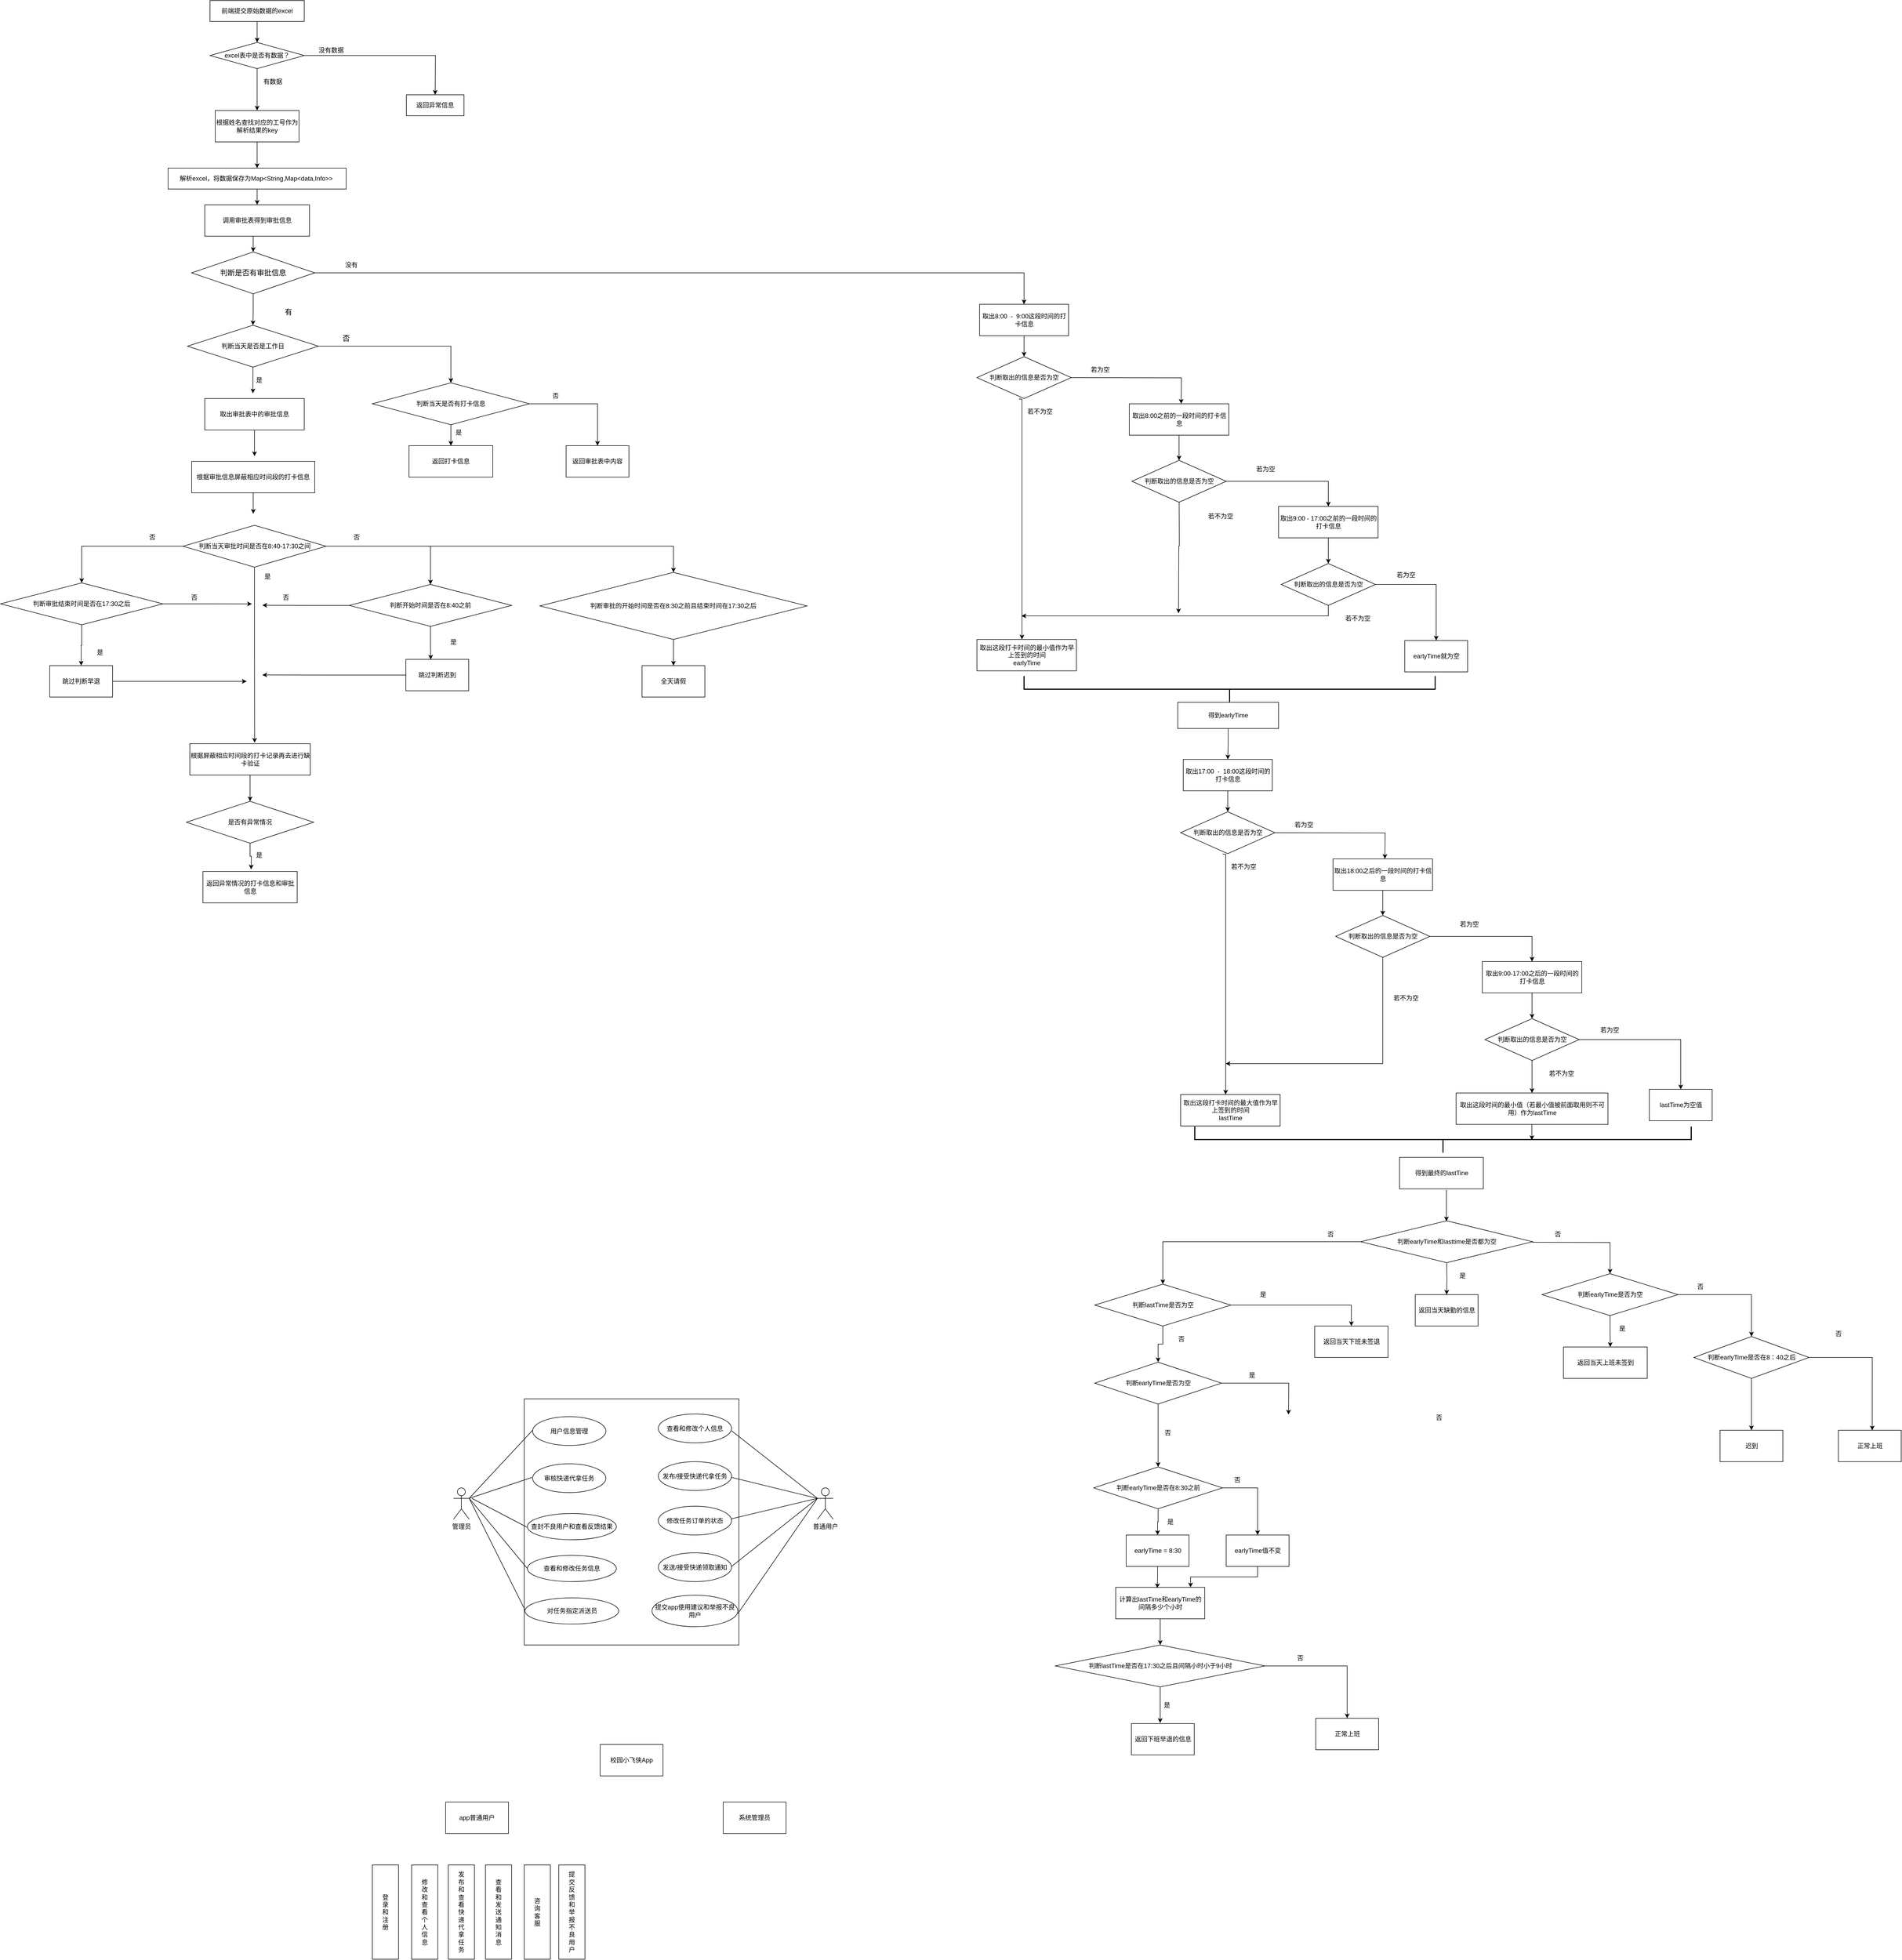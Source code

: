 <mxfile version="21.5.1" type="github">
  <diagram name="第 1 页" id="ZVFMXpemZyb0PqFnT5jA">
    <mxGraphModel dx="775" dy="425" grid="1" gridSize="10" guides="1" tooltips="1" connect="1" arrows="1" fold="1" page="1" pageScale="1" pageWidth="118900" pageHeight="118900" math="0" shadow="0">
      <root>
        <mxCell id="0" />
        <mxCell id="1" parent="0" />
        <mxCell id="liPdygqdaJvr4eSAD_Uh-6" style="edgeStyle=orthogonalEdgeStyle;rounded=0;orthogonalLoop=1;jettySize=auto;html=1;exitX=0.5;exitY=1;exitDx=0;exitDy=0;" parent="1" source="liPdygqdaJvr4eSAD_Uh-1" target="liPdygqdaJvr4eSAD_Uh-3" edge="1">
          <mxGeometry relative="1" as="geometry" />
        </mxCell>
        <mxCell id="liPdygqdaJvr4eSAD_Uh-1" value="前端提交原始数据的excel" style="rounded=0;whiteSpace=wrap;html=1;" parent="1" vertex="1">
          <mxGeometry x="6050" y="20" width="180" height="40" as="geometry" />
        </mxCell>
        <mxCell id="RX0m-WG8atA8wNFzW_0x-2" style="edgeStyle=orthogonalEdgeStyle;rounded=0;orthogonalLoop=1;jettySize=auto;html=1;exitX=0.5;exitY=1;exitDx=0;exitDy=0;entryX=0.5;entryY=0;entryDx=0;entryDy=0;" parent="1" source="liPdygqdaJvr4eSAD_Uh-2" edge="1">
          <mxGeometry relative="1" as="geometry">
            <mxPoint x="6140" y="410" as="targetPoint" />
          </mxGeometry>
        </mxCell>
        <mxCell id="liPdygqdaJvr4eSAD_Uh-2" value="解析excel，将数据保存为Map&amp;lt;String,Map&amp;lt;data,Info&amp;gt;&amp;gt;&amp;nbsp;" style="rounded=0;whiteSpace=wrap;html=1;" parent="1" vertex="1">
          <mxGeometry x="5970" y="340" width="340" height="40" as="geometry" />
        </mxCell>
        <mxCell id="liPdygqdaJvr4eSAD_Uh-8" style="edgeStyle=orthogonalEdgeStyle;rounded=0;orthogonalLoop=1;jettySize=auto;html=1;exitX=1;exitY=0.5;exitDx=0;exitDy=0;" parent="1" source="liPdygqdaJvr4eSAD_Uh-3" edge="1">
          <mxGeometry relative="1" as="geometry">
            <mxPoint x="6480" y="200" as="targetPoint" />
          </mxGeometry>
        </mxCell>
        <mxCell id="liPdygqdaJvr4eSAD_Uh-16" style="edgeStyle=orthogonalEdgeStyle;rounded=0;orthogonalLoop=1;jettySize=auto;html=1;exitX=0.5;exitY=1;exitDx=0;exitDy=0;" parent="1" source="liPdygqdaJvr4eSAD_Uh-3" edge="1">
          <mxGeometry relative="1" as="geometry">
            <mxPoint x="6140" y="230" as="targetPoint" />
          </mxGeometry>
        </mxCell>
        <mxCell id="liPdygqdaJvr4eSAD_Uh-3" value="excel表中是否有数据？" style="rhombus;whiteSpace=wrap;html=1;" parent="1" vertex="1">
          <mxGeometry x="6050" y="100" width="180" height="50" as="geometry" />
        </mxCell>
        <mxCell id="liPdygqdaJvr4eSAD_Uh-11" value="没有数据" style="text;html=1;align=center;verticalAlign=middle;resizable=0;points=[];autosize=1;strokeColor=none;fillColor=none;" parent="1" vertex="1">
          <mxGeometry x="6246" y="100" width="70" height="30" as="geometry" />
        </mxCell>
        <mxCell id="liPdygqdaJvr4eSAD_Uh-12" value="返回异常信息" style="rounded=0;whiteSpace=wrap;html=1;" parent="1" vertex="1">
          <mxGeometry x="6425" y="200" width="110" height="40" as="geometry" />
        </mxCell>
        <mxCell id="liPdygqdaJvr4eSAD_Uh-17" value="有数据" style="text;html=1;strokeColor=none;fillColor=none;align=center;verticalAlign=middle;whiteSpace=wrap;rounded=0;" parent="1" vertex="1">
          <mxGeometry x="6140" y="160" width="60" height="30" as="geometry" />
        </mxCell>
        <mxCell id="wePBfAPc1riJ3pLvmxbH-1" style="edgeStyle=orthogonalEdgeStyle;rounded=0;orthogonalLoop=1;jettySize=auto;html=1;exitX=0.5;exitY=1;exitDx=0;exitDy=0;entryX=0.5;entryY=0;entryDx=0;entryDy=0;" parent="1" source="liPdygqdaJvr4eSAD_Uh-18" target="liPdygqdaJvr4eSAD_Uh-2" edge="1">
          <mxGeometry relative="1" as="geometry" />
        </mxCell>
        <mxCell id="liPdygqdaJvr4eSAD_Uh-18" value="根据姓名查找对应的工号作为解析结果的key" style="rounded=0;whiteSpace=wrap;html=1;" parent="1" vertex="1">
          <mxGeometry x="6060" y="230" width="160" height="60" as="geometry" />
        </mxCell>
        <mxCell id="ZhuPFaVXPFgh8-aMzIid-3" style="edgeStyle=orthogonalEdgeStyle;rounded=0;orthogonalLoop=1;jettySize=auto;html=1;exitX=0.5;exitY=1;exitDx=0;exitDy=0;entryX=0.5;entryY=0;entryDx=0;entryDy=0;" parent="1" source="ZhuPFaVXPFgh8-aMzIid-1" target="ZhuPFaVXPFgh8-aMzIid-2" edge="1">
          <mxGeometry relative="1" as="geometry" />
        </mxCell>
        <mxCell id="ZhuPFaVXPFgh8-aMzIid-1" value="调用审批表得到审批信息" style="rounded=0;whiteSpace=wrap;html=1;" parent="1" vertex="1">
          <mxGeometry x="6040" y="410" width="200" height="60" as="geometry" />
        </mxCell>
        <mxCell id="ZhuPFaVXPFgh8-aMzIid-7" style="edgeStyle=orthogonalEdgeStyle;rounded=0;orthogonalLoop=1;jettySize=auto;html=1;exitX=1;exitY=0.5;exitDx=0;exitDy=0;entryX=0.5;entryY=0;entryDx=0;entryDy=0;" parent="1" source="ZhuPFaVXPFgh8-aMzIid-2" target="ZhuPFaVXPFgh8-aMzIid-4" edge="1">
          <mxGeometry relative="1" as="geometry" />
        </mxCell>
        <mxCell id="PCKnrNmBB_wicnJ-rnFh-7" style="edgeStyle=orthogonalEdgeStyle;rounded=0;orthogonalLoop=1;jettySize=auto;html=1;exitX=0.5;exitY=1;exitDx=0;exitDy=0;" parent="1" source="ZhuPFaVXPFgh8-aMzIid-2" target="PCKnrNmBB_wicnJ-rnFh-2" edge="1">
          <mxGeometry relative="1" as="geometry" />
        </mxCell>
        <mxCell id="ZhuPFaVXPFgh8-aMzIid-2" value="&lt;font style=&quot;font-size: 14px;&quot;&gt;判断是否有审批信息&lt;/font&gt;" style="rhombus;whiteSpace=wrap;html=1;" parent="1" vertex="1">
          <mxGeometry x="6015" y="500" width="235" height="80" as="geometry" />
        </mxCell>
        <mxCell id="ZhuPFaVXPFgh8-aMzIid-12" style="edgeStyle=orthogonalEdgeStyle;rounded=0;orthogonalLoop=1;jettySize=auto;html=1;exitX=0.5;exitY=1;exitDx=0;exitDy=0;entryX=0.5;entryY=0;entryDx=0;entryDy=0;" parent="1" source="ZhuPFaVXPFgh8-aMzIid-4" target="ZhuPFaVXPFgh8-aMzIid-11" edge="1">
          <mxGeometry relative="1" as="geometry" />
        </mxCell>
        <mxCell id="ZhuPFaVXPFgh8-aMzIid-4" value="取出8:00&amp;nbsp; -&amp;nbsp; 9:00这段时间的打卡信息" style="rounded=0;whiteSpace=wrap;html=1;" parent="1" vertex="1">
          <mxGeometry x="7519.5" y="600" width="170" height="60" as="geometry" />
        </mxCell>
        <mxCell id="ZhuPFaVXPFgh8-aMzIid-8" value="&lt;font style=&quot;font-size: 14px;&quot;&gt;有&lt;/font&gt;" style="text;html=1;strokeColor=none;fillColor=none;align=center;verticalAlign=middle;whiteSpace=wrap;rounded=0;" parent="1" vertex="1">
          <mxGeometry x="6170" y="600" width="60" height="30" as="geometry" />
        </mxCell>
        <mxCell id="ZhuPFaVXPFgh8-aMzIid-10" value="没有" style="text;html=1;strokeColor=none;fillColor=none;align=center;verticalAlign=middle;whiteSpace=wrap;rounded=0;" parent="1" vertex="1">
          <mxGeometry x="6290" y="510" width="60" height="30" as="geometry" />
        </mxCell>
        <mxCell id="ZhuPFaVXPFgh8-aMzIid-14" style="edgeStyle=orthogonalEdgeStyle;rounded=0;orthogonalLoop=1;jettySize=auto;html=1;exitX=1;exitY=0.5;exitDx=0;exitDy=0;" parent="1" edge="1">
          <mxGeometry relative="1" as="geometry">
            <mxPoint x="7679.5" y="740" as="sourcePoint" />
            <mxPoint x="7904.5" y="790" as="targetPoint" />
          </mxGeometry>
        </mxCell>
        <mxCell id="ZhuPFaVXPFgh8-aMzIid-38" style="edgeStyle=orthogonalEdgeStyle;rounded=0;orthogonalLoop=1;jettySize=auto;html=1;exitX=0.5;exitY=1;exitDx=0;exitDy=0;" parent="1" edge="1">
          <mxGeometry relative="1" as="geometry">
            <mxPoint x="7600.5" y="1240" as="targetPoint" />
            <mxPoint x="7595.5" y="780" as="sourcePoint" />
            <Array as="points">
              <mxPoint x="7600.5" y="781" />
            </Array>
          </mxGeometry>
        </mxCell>
        <mxCell id="ZhuPFaVXPFgh8-aMzIid-11" value="判断取出的信息是否为空" style="rhombus;whiteSpace=wrap;html=1;" parent="1" vertex="1">
          <mxGeometry x="7514.5" y="700" width="180" height="80" as="geometry" />
        </mxCell>
        <mxCell id="ZhuPFaVXPFgh8-aMzIid-35" style="edgeStyle=orthogonalEdgeStyle;rounded=0;orthogonalLoop=1;jettySize=auto;html=1;exitX=0.5;exitY=1;exitDx=0;exitDy=0;entryX=0.5;entryY=0;entryDx=0;entryDy=0;" parent="1" source="ZhuPFaVXPFgh8-aMzIid-15" target="ZhuPFaVXPFgh8-aMzIid-25" edge="1">
          <mxGeometry relative="1" as="geometry" />
        </mxCell>
        <mxCell id="ZhuPFaVXPFgh8-aMzIid-15" value="取出8:00之前的一段时间的打卡信息" style="rounded=0;whiteSpace=wrap;html=1;" parent="1" vertex="1">
          <mxGeometry x="7805.5" y="790" width="190" height="60" as="geometry" />
        </mxCell>
        <mxCell id="ZhuPFaVXPFgh8-aMzIid-16" value="若为空" style="text;html=1;strokeColor=none;fillColor=none;align=center;verticalAlign=middle;whiteSpace=wrap;rounded=0;" parent="1" vertex="1">
          <mxGeometry x="7719.5" y="710" width="60" height="30" as="geometry" />
        </mxCell>
        <mxCell id="ZhuPFaVXPFgh8-aMzIid-18" value="若不为空" style="text;html=1;strokeColor=none;fillColor=none;align=center;verticalAlign=middle;whiteSpace=wrap;rounded=0;" parent="1" vertex="1">
          <mxGeometry x="7604.5" y="790" width="60" height="30" as="geometry" />
        </mxCell>
        <mxCell id="ZhuPFaVXPFgh8-aMzIid-37" style="edgeStyle=orthogonalEdgeStyle;rounded=0;orthogonalLoop=1;jettySize=auto;html=1;exitX=0.5;exitY=1;exitDx=0;exitDy=0;entryX=0.5;entryY=0;entryDx=0;entryDy=0;" parent="1" source="ZhuPFaVXPFgh8-aMzIid-22" target="ZhuPFaVXPFgh8-aMzIid-33" edge="1">
          <mxGeometry relative="1" as="geometry" />
        </mxCell>
        <mxCell id="ZhuPFaVXPFgh8-aMzIid-22" value="取出9:00 - 17:00之前的一段时间的打卡信息" style="rounded=0;whiteSpace=wrap;html=1;" parent="1" vertex="1">
          <mxGeometry x="8090.5" y="986" width="190" height="60" as="geometry" />
        </mxCell>
        <mxCell id="ZhuPFaVXPFgh8-aMzIid-23" value="若不为空" style="text;html=1;strokeColor=none;fillColor=none;align=center;verticalAlign=middle;whiteSpace=wrap;rounded=0;" parent="1" vertex="1">
          <mxGeometry x="7949.5" y="990" width="60" height="30" as="geometry" />
        </mxCell>
        <mxCell id="ZhuPFaVXPFgh8-aMzIid-24" value="若为空" style="text;html=1;strokeColor=none;fillColor=none;align=center;verticalAlign=middle;whiteSpace=wrap;rounded=0;" parent="1" vertex="1">
          <mxGeometry x="8035.5" y="900" width="60" height="30" as="geometry" />
        </mxCell>
        <mxCell id="ZhuPFaVXPFgh8-aMzIid-36" style="edgeStyle=orthogonalEdgeStyle;rounded=0;orthogonalLoop=1;jettySize=auto;html=1;exitX=1;exitY=0.5;exitDx=0;exitDy=0;entryX=0.5;entryY=0;entryDx=0;entryDy=0;" parent="1" source="ZhuPFaVXPFgh8-aMzIid-25" target="ZhuPFaVXPFgh8-aMzIid-22" edge="1">
          <mxGeometry relative="1" as="geometry" />
        </mxCell>
        <mxCell id="ZhuPFaVXPFgh8-aMzIid-45" style="edgeStyle=orthogonalEdgeStyle;rounded=0;orthogonalLoop=1;jettySize=auto;html=1;exitX=0.5;exitY=1;exitDx=0;exitDy=0;" parent="1" edge="1">
          <mxGeometry relative="1" as="geometry">
            <mxPoint x="7899.5" y="1190" as="targetPoint" />
            <mxPoint x="7900.5" y="932" as="sourcePoint" />
          </mxGeometry>
        </mxCell>
        <mxCell id="ZhuPFaVXPFgh8-aMzIid-25" value="判断取出的信息是否为空" style="rhombus;whiteSpace=wrap;html=1;" parent="1" vertex="1">
          <mxGeometry x="7810.5" y="898" width="180" height="80" as="geometry" />
        </mxCell>
        <mxCell id="ZhuPFaVXPFgh8-aMzIid-30" value="取出这段打卡时间的最小值作为早上签到的时间&lt;br style=&quot;border-color: var(--border-color);&quot;&gt;earlyTime" style="rounded=0;whiteSpace=wrap;html=1;" parent="1" vertex="1">
          <mxGeometry x="7514.5" y="1240" width="190" height="60" as="geometry" />
        </mxCell>
        <mxCell id="ZhuPFaVXPFgh8-aMzIid-31" value="若不为空" style="text;html=1;strokeColor=none;fillColor=none;align=center;verticalAlign=middle;whiteSpace=wrap;rounded=0;" parent="1" vertex="1">
          <mxGeometry x="8211.5" y="1185" width="60" height="30" as="geometry" />
        </mxCell>
        <mxCell id="ZhuPFaVXPFgh8-aMzIid-32" value="若为空" style="text;html=1;strokeColor=none;fillColor=none;align=center;verticalAlign=middle;whiteSpace=wrap;rounded=0;" parent="1" vertex="1">
          <mxGeometry x="8303.5" y="1102" width="60" height="30" as="geometry" />
        </mxCell>
        <mxCell id="ZhuPFaVXPFgh8-aMzIid-47" style="edgeStyle=orthogonalEdgeStyle;rounded=0;orthogonalLoop=1;jettySize=auto;html=1;exitX=1;exitY=0.5;exitDx=0;exitDy=0;" parent="1" source="ZhuPFaVXPFgh8-aMzIid-33" target="ZhuPFaVXPFgh8-aMzIid-48" edge="1">
          <mxGeometry relative="1" as="geometry">
            <mxPoint x="8379.5" y="1260" as="targetPoint" />
          </mxGeometry>
        </mxCell>
        <mxCell id="ZhuPFaVXPFgh8-aMzIid-52" style="edgeStyle=orthogonalEdgeStyle;rounded=0;orthogonalLoop=1;jettySize=auto;html=1;exitX=0.5;exitY=1;exitDx=0;exitDy=0;" parent="1" source="ZhuPFaVXPFgh8-aMzIid-33" edge="1">
          <mxGeometry relative="1" as="geometry">
            <mxPoint x="7599.5" y="1195" as="targetPoint" />
            <Array as="points">
              <mxPoint x="8185.5" y="1195" />
              <mxPoint x="7599.5" y="1195" />
            </Array>
          </mxGeometry>
        </mxCell>
        <mxCell id="ZhuPFaVXPFgh8-aMzIid-33" value="判断取出的信息是否为空" style="rhombus;whiteSpace=wrap;html=1;" parent="1" vertex="1">
          <mxGeometry x="8095.5" y="1095" width="180" height="80" as="geometry" />
        </mxCell>
        <mxCell id="ZhuPFaVXPFgh8-aMzIid-48" value="earlyTime就为空" style="rounded=0;whiteSpace=wrap;html=1;" parent="1" vertex="1">
          <mxGeometry x="8331.5" y="1242" width="120" height="60" as="geometry" />
        </mxCell>
        <mxCell id="ZhuPFaVXPFgh8-aMzIid-56" style="edgeStyle=orthogonalEdgeStyle;rounded=0;orthogonalLoop=1;jettySize=auto;html=1;exitX=0.5;exitY=1;exitDx=0;exitDy=0;entryX=0.5;entryY=0;entryDx=0;entryDy=0;" parent="1" source="ZhuPFaVXPFgh8-aMzIid-57" target="ZhuPFaVXPFgh8-aMzIid-60" edge="1">
          <mxGeometry relative="1" as="geometry" />
        </mxCell>
        <mxCell id="ZhuPFaVXPFgh8-aMzIid-57" value="取出17:00&amp;nbsp; -&amp;nbsp; 18:00这段时间的打卡信息" style="rounded=0;whiteSpace=wrap;html=1;" parent="1" vertex="1">
          <mxGeometry x="7908.5" y="1469" width="170" height="60" as="geometry" />
        </mxCell>
        <mxCell id="ZhuPFaVXPFgh8-aMzIid-58" style="edgeStyle=orthogonalEdgeStyle;rounded=0;orthogonalLoop=1;jettySize=auto;html=1;exitX=1;exitY=0.5;exitDx=0;exitDy=0;" parent="1" edge="1">
          <mxGeometry relative="1" as="geometry">
            <mxPoint x="8068.5" y="1609" as="sourcePoint" />
            <mxPoint x="8293.5" y="1659" as="targetPoint" />
          </mxGeometry>
        </mxCell>
        <mxCell id="ZhuPFaVXPFgh8-aMzIid-59" style="edgeStyle=orthogonalEdgeStyle;rounded=0;orthogonalLoop=1;jettySize=auto;html=1;exitX=0.5;exitY=1;exitDx=0;exitDy=0;" parent="1" edge="1">
          <mxGeometry relative="1" as="geometry">
            <mxPoint x="7989.5" y="2109" as="targetPoint" />
            <mxPoint x="7984.5" y="1649" as="sourcePoint" />
            <Array as="points">
              <mxPoint x="7989.5" y="1650" />
            </Array>
          </mxGeometry>
        </mxCell>
        <mxCell id="ZhuPFaVXPFgh8-aMzIid-60" value="判断取出的信息是否为空" style="rhombus;whiteSpace=wrap;html=1;" parent="1" vertex="1">
          <mxGeometry x="7903.5" y="1569" width="180" height="80" as="geometry" />
        </mxCell>
        <mxCell id="ZhuPFaVXPFgh8-aMzIid-61" style="edgeStyle=orthogonalEdgeStyle;rounded=0;orthogonalLoop=1;jettySize=auto;html=1;exitX=0.5;exitY=1;exitDx=0;exitDy=0;entryX=0.5;entryY=0;entryDx=0;entryDy=0;" parent="1" source="ZhuPFaVXPFgh8-aMzIid-62" target="ZhuPFaVXPFgh8-aMzIid-71" edge="1">
          <mxGeometry relative="1" as="geometry" />
        </mxCell>
        <mxCell id="ZhuPFaVXPFgh8-aMzIid-62" value="取出18:00之后的一段时间的打卡信息" style="rounded=0;whiteSpace=wrap;html=1;" parent="1" vertex="1">
          <mxGeometry x="8194.5" y="1659" width="190" height="60" as="geometry" />
        </mxCell>
        <mxCell id="ZhuPFaVXPFgh8-aMzIid-63" value="若为空" style="text;html=1;strokeColor=none;fillColor=none;align=center;verticalAlign=middle;whiteSpace=wrap;rounded=0;" parent="1" vertex="1">
          <mxGeometry x="8108.5" y="1579" width="60" height="30" as="geometry" />
        </mxCell>
        <mxCell id="ZhuPFaVXPFgh8-aMzIid-64" value="若不为空" style="text;html=1;strokeColor=none;fillColor=none;align=center;verticalAlign=middle;whiteSpace=wrap;rounded=0;" parent="1" vertex="1">
          <mxGeometry x="7993.5" y="1659" width="60" height="30" as="geometry" />
        </mxCell>
        <mxCell id="ZhuPFaVXPFgh8-aMzIid-65" style="edgeStyle=orthogonalEdgeStyle;rounded=0;orthogonalLoop=1;jettySize=auto;html=1;exitX=0.5;exitY=1;exitDx=0;exitDy=0;entryX=0.5;entryY=0;entryDx=0;entryDy=0;" parent="1" source="ZhuPFaVXPFgh8-aMzIid-66" target="ZhuPFaVXPFgh8-aMzIid-77" edge="1">
          <mxGeometry relative="1" as="geometry" />
        </mxCell>
        <mxCell id="ZhuPFaVXPFgh8-aMzIid-66" value="取出9:00-17:00之后的一段时间的打卡信息" style="rounded=0;whiteSpace=wrap;html=1;" parent="1" vertex="1">
          <mxGeometry x="8479.5" y="1855" width="190" height="60" as="geometry" />
        </mxCell>
        <mxCell id="ZhuPFaVXPFgh8-aMzIid-67" value="若不为空" style="text;html=1;strokeColor=none;fillColor=none;align=center;verticalAlign=middle;whiteSpace=wrap;rounded=0;" parent="1" vertex="1">
          <mxGeometry x="8303.5" y="1910" width="60" height="30" as="geometry" />
        </mxCell>
        <mxCell id="ZhuPFaVXPFgh8-aMzIid-68" value="若为空" style="text;html=1;strokeColor=none;fillColor=none;align=center;verticalAlign=middle;whiteSpace=wrap;rounded=0;" parent="1" vertex="1">
          <mxGeometry x="8424.5" y="1769" width="60" height="30" as="geometry" />
        </mxCell>
        <mxCell id="ZhuPFaVXPFgh8-aMzIid-69" style="edgeStyle=orthogonalEdgeStyle;rounded=0;orthogonalLoop=1;jettySize=auto;html=1;exitX=1;exitY=0.5;exitDx=0;exitDy=0;entryX=0.5;entryY=0;entryDx=0;entryDy=0;" parent="1" source="ZhuPFaVXPFgh8-aMzIid-71" target="ZhuPFaVXPFgh8-aMzIid-66" edge="1">
          <mxGeometry relative="1" as="geometry" />
        </mxCell>
        <mxCell id="ZhuPFaVXPFgh8-aMzIid-98" style="edgeStyle=orthogonalEdgeStyle;rounded=0;orthogonalLoop=1;jettySize=auto;html=1;exitX=0.5;exitY=1;exitDx=0;exitDy=0;" parent="1" source="ZhuPFaVXPFgh8-aMzIid-71" edge="1">
          <mxGeometry relative="1" as="geometry">
            <mxPoint x="7989.5" y="2050" as="targetPoint" />
            <Array as="points">
              <mxPoint x="8289.5" y="2050" />
              <mxPoint x="8029.5" y="2050" />
            </Array>
          </mxGeometry>
        </mxCell>
        <mxCell id="ZhuPFaVXPFgh8-aMzIid-71" value="判断取出的信息是否为空" style="rhombus;whiteSpace=wrap;html=1;" parent="1" vertex="1">
          <mxGeometry x="8199.5" y="1767" width="180" height="80" as="geometry" />
        </mxCell>
        <mxCell id="ZhuPFaVXPFgh8-aMzIid-72" value="取出这段打卡时间的最大值作为早上签到的时间&lt;br style=&quot;border-color: var(--border-color);&quot;&gt;lastTime" style="rounded=0;whiteSpace=wrap;html=1;" parent="1" vertex="1">
          <mxGeometry x="7903.5" y="2109" width="190" height="60" as="geometry" />
        </mxCell>
        <mxCell id="ZhuPFaVXPFgh8-aMzIid-73" value="若不为空" style="text;html=1;strokeColor=none;fillColor=none;align=center;verticalAlign=middle;whiteSpace=wrap;rounded=0;" parent="1" vertex="1">
          <mxGeometry x="8600.5" y="2054" width="60" height="30" as="geometry" />
        </mxCell>
        <mxCell id="ZhuPFaVXPFgh8-aMzIid-74" value="若为空" style="text;html=1;strokeColor=none;fillColor=none;align=center;verticalAlign=middle;whiteSpace=wrap;rounded=0;" parent="1" vertex="1">
          <mxGeometry x="8692.5" y="1971" width="60" height="30" as="geometry" />
        </mxCell>
        <mxCell id="ZhuPFaVXPFgh8-aMzIid-75" style="edgeStyle=orthogonalEdgeStyle;rounded=0;orthogonalLoop=1;jettySize=auto;html=1;exitX=1;exitY=0.5;exitDx=0;exitDy=0;" parent="1" source="ZhuPFaVXPFgh8-aMzIid-77" target="ZhuPFaVXPFgh8-aMzIid-78" edge="1">
          <mxGeometry relative="1" as="geometry">
            <mxPoint x="8768.5" y="2129" as="targetPoint" />
          </mxGeometry>
        </mxCell>
        <mxCell id="ZhuPFaVXPFgh8-aMzIid-84" style="edgeStyle=orthogonalEdgeStyle;rounded=0;orthogonalLoop=1;jettySize=auto;html=1;exitX=0.5;exitY=1;exitDx=0;exitDy=0;entryX=0.5;entryY=0;entryDx=0;entryDy=0;" parent="1" source="ZhuPFaVXPFgh8-aMzIid-77" target="ZhuPFaVXPFgh8-aMzIid-79" edge="1">
          <mxGeometry relative="1" as="geometry" />
        </mxCell>
        <mxCell id="ZhuPFaVXPFgh8-aMzIid-77" value="判断取出的信息是否为空" style="rhombus;whiteSpace=wrap;html=1;" parent="1" vertex="1">
          <mxGeometry x="8484.5" y="1964" width="180" height="80" as="geometry" />
        </mxCell>
        <mxCell id="ZhuPFaVXPFgh8-aMzIid-78" value="lastTime为空值" style="rounded=0;whiteSpace=wrap;html=1;" parent="1" vertex="1">
          <mxGeometry x="8798.5" y="2099" width="120" height="60" as="geometry" />
        </mxCell>
        <mxCell id="ZhuPFaVXPFgh8-aMzIid-79" value="取出这段时间的最小值（若最小值被前面取用则不可用）作为lastTime" style="rounded=0;whiteSpace=wrap;html=1;" parent="1" vertex="1">
          <mxGeometry x="8429.5" y="2106" width="290" height="60" as="geometry" />
        </mxCell>
        <mxCell id="ZhuPFaVXPFgh8-aMzIid-88" value="得到最终的lastTine" style="rounded=0;whiteSpace=wrap;html=1;" parent="1" vertex="1">
          <mxGeometry x="8321.5" y="2229" width="160" height="60" as="geometry" />
        </mxCell>
        <mxCell id="ZhuPFaVXPFgh8-aMzIid-91" value="" style="strokeWidth=2;html=1;shape=mxgraph.flowchart.annotation_2;align=left;labelPosition=right;pointerEvents=1;direction=north;" parent="1" vertex="1">
          <mxGeometry x="7604.5" y="1310" width="785" height="50" as="geometry" />
        </mxCell>
        <mxCell id="ZhuPFaVXPFgh8-aMzIid-95" style="edgeStyle=orthogonalEdgeStyle;rounded=0;orthogonalLoop=1;jettySize=auto;html=1;exitX=0.5;exitY=1;exitDx=0;exitDy=0;" parent="1" source="ZhuPFaVXPFgh8-aMzIid-92" target="ZhuPFaVXPFgh8-aMzIid-57" edge="1">
          <mxGeometry relative="1" as="geometry" />
        </mxCell>
        <mxCell id="ZhuPFaVXPFgh8-aMzIid-92" value="得到earlyTime" style="rounded=0;whiteSpace=wrap;html=1;" parent="1" vertex="1">
          <mxGeometry x="7898" y="1360" width="192.5" height="50" as="geometry" />
        </mxCell>
        <mxCell id="ZhuPFaVXPFgh8-aMzIid-103" style="edgeStyle=orthogonalEdgeStyle;rounded=0;orthogonalLoop=1;jettySize=auto;html=1;exitX=1;exitY=0.5;exitDx=0;exitDy=0;" parent="1" target="ZhuPFaVXPFgh8-aMzIid-101" edge="1">
          <mxGeometry relative="1" as="geometry">
            <mxPoint x="8575.5" y="2391" as="sourcePoint" />
          </mxGeometry>
        </mxCell>
        <mxCell id="ZhuPFaVXPFgh8-aMzIid-121" style="edgeStyle=orthogonalEdgeStyle;rounded=0;orthogonalLoop=1;jettySize=auto;html=1;exitX=0.5;exitY=1;exitDx=0;exitDy=0;entryX=0.5;entryY=0;entryDx=0;entryDy=0;" parent="1" target="ZhuPFaVXPFgh8-aMzIid-99" edge="1">
          <mxGeometry relative="1" as="geometry">
            <mxPoint x="8411.5" y="2431" as="sourcePoint" />
          </mxGeometry>
        </mxCell>
        <mxCell id="ZhuPFaVXPFgh8-aMzIid-156" style="edgeStyle=orthogonalEdgeStyle;rounded=0;orthogonalLoop=1;jettySize=auto;html=1;exitX=0;exitY=0.5;exitDx=0;exitDy=0;entryX=0.5;entryY=0;entryDx=0;entryDy=0;" parent="1" source="ZhuPFaVXPFgh8-aMzIid-96" target="ZhuPFaVXPFgh8-aMzIid-114" edge="1">
          <mxGeometry relative="1" as="geometry" />
        </mxCell>
        <mxCell id="ZhuPFaVXPFgh8-aMzIid-96" value="判断earlyTime和lasttime是否都为空" style="rhombus;whiteSpace=wrap;html=1;" parent="1" vertex="1">
          <mxGeometry x="8247.5" y="2350" width="328" height="80" as="geometry" />
        </mxCell>
        <mxCell id="ZhuPFaVXPFgh8-aMzIid-99" value="返回当天缺勤的信息" style="rounded=0;whiteSpace=wrap;html=1;" parent="1" vertex="1">
          <mxGeometry x="8351.5" y="2491" width="120" height="60" as="geometry" />
        </mxCell>
        <mxCell id="ZhuPFaVXPFgh8-aMzIid-122" style="edgeStyle=orthogonalEdgeStyle;rounded=0;orthogonalLoop=1;jettySize=auto;html=1;exitX=0.5;exitY=1;exitDx=0;exitDy=0;entryX=0.559;entryY=0.001;entryDx=0;entryDy=0;entryPerimeter=0;" parent="1" source="ZhuPFaVXPFgh8-aMzIid-101" target="ZhuPFaVXPFgh8-aMzIid-102" edge="1">
          <mxGeometry relative="1" as="geometry" />
        </mxCell>
        <mxCell id="ZhuPFaVXPFgh8-aMzIid-158" style="edgeStyle=orthogonalEdgeStyle;rounded=0;orthogonalLoop=1;jettySize=auto;html=1;exitX=1;exitY=0.5;exitDx=0;exitDy=0;entryX=0.5;entryY=0;entryDx=0;entryDy=0;" parent="1" source="ZhuPFaVXPFgh8-aMzIid-101" target="ZhuPFaVXPFgh8-aMzIid-105" edge="1">
          <mxGeometry relative="1" as="geometry" />
        </mxCell>
        <mxCell id="ZhuPFaVXPFgh8-aMzIid-101" value="判断earlyTime是否为空" style="rhombus;whiteSpace=wrap;html=1;" parent="1" vertex="1">
          <mxGeometry x="8593.5" y="2451" width="260" height="80" as="geometry" />
        </mxCell>
        <mxCell id="ZhuPFaVXPFgh8-aMzIid-102" value="返回当天上班未签到" style="rounded=0;whiteSpace=wrap;html=1;" parent="1" vertex="1">
          <mxGeometry x="8634.5" y="2591" width="160" height="60" as="geometry" />
        </mxCell>
        <mxCell id="ZhuPFaVXPFgh8-aMzIid-104" value="返回当天下班未签退" style="rounded=0;whiteSpace=wrap;html=1;" parent="1" vertex="1">
          <mxGeometry x="8159.5" y="2551" width="140" height="60" as="geometry" />
        </mxCell>
        <mxCell id="ZhuPFaVXPFgh8-aMzIid-175" style="edgeStyle=orthogonalEdgeStyle;rounded=0;orthogonalLoop=1;jettySize=auto;html=1;exitX=0.5;exitY=1;exitDx=0;exitDy=0;entryX=0.5;entryY=0;entryDx=0;entryDy=0;" parent="1" source="ZhuPFaVXPFgh8-aMzIid-105" target="ZhuPFaVXPFgh8-aMzIid-160" edge="1">
          <mxGeometry relative="1" as="geometry" />
        </mxCell>
        <mxCell id="ZhuPFaVXPFgh8-aMzIid-176" style="edgeStyle=orthogonalEdgeStyle;rounded=0;orthogonalLoop=1;jettySize=auto;html=1;exitX=1;exitY=0.5;exitDx=0;exitDy=0;entryX=0.539;entryY=0.003;entryDx=0;entryDy=0;entryPerimeter=0;" parent="1" source="ZhuPFaVXPFgh8-aMzIid-105" target="ZhuPFaVXPFgh8-aMzIid-110" edge="1">
          <mxGeometry relative="1" as="geometry" />
        </mxCell>
        <mxCell id="ZhuPFaVXPFgh8-aMzIid-105" value="判断earlyTime是否在8：40之后" style="rhombus;whiteSpace=wrap;html=1;" parent="1" vertex="1">
          <mxGeometry x="8883.5" y="2571" width="220" height="80" as="geometry" />
        </mxCell>
        <mxCell id="ZhuPFaVXPFgh8-aMzIid-125" style="edgeStyle=orthogonalEdgeStyle;rounded=0;orthogonalLoop=1;jettySize=auto;html=1;exitX=0.5;exitY=1;exitDx=0;exitDy=0;entryX=0.5;entryY=0;entryDx=0;entryDy=0;" parent="1" source="ZhuPFaVXPFgh8-aMzIid-106" target="ZhuPFaVXPFgh8-aMzIid-116" edge="1">
          <mxGeometry relative="1" as="geometry" />
        </mxCell>
        <mxCell id="ZhuPFaVXPFgh8-aMzIid-106" value="计算出lastTime和earlyTime的间隔多少个小时" style="rounded=0;whiteSpace=wrap;html=1;" parent="1" vertex="1">
          <mxGeometry x="7779.5" y="3050" width="170" height="60" as="geometry" />
        </mxCell>
        <mxCell id="ZhuPFaVXPFgh8-aMzIid-110" value="正常上班" style="rounded=0;whiteSpace=wrap;html=1;" parent="1" vertex="1">
          <mxGeometry x="9159.5" y="2750" width="120" height="60" as="geometry" />
        </mxCell>
        <mxCell id="ZhuPFaVXPFgh8-aMzIid-174" style="edgeStyle=orthogonalEdgeStyle;rounded=0;orthogonalLoop=1;jettySize=auto;html=1;exitX=1;exitY=0.5;exitDx=0;exitDy=0;entryX=0.5;entryY=0;entryDx=0;entryDy=0;" parent="1" source="ZhuPFaVXPFgh8-aMzIid-114" target="ZhuPFaVXPFgh8-aMzIid-104" edge="1">
          <mxGeometry relative="1" as="geometry" />
        </mxCell>
        <mxCell id="ZhuPFaVXPFgh8-aMzIid-182" style="edgeStyle=orthogonalEdgeStyle;rounded=0;orthogonalLoop=1;jettySize=auto;html=1;exitX=0.5;exitY=1;exitDx=0;exitDy=0;entryX=0.5;entryY=0;entryDx=0;entryDy=0;" parent="1" source="ZhuPFaVXPFgh8-aMzIid-114" target="ZhuPFaVXPFgh8-aMzIid-177" edge="1">
          <mxGeometry relative="1" as="geometry" />
        </mxCell>
        <mxCell id="ZhuPFaVXPFgh8-aMzIid-114" value="判断lastTime是否为空" style="rhombus;whiteSpace=wrap;html=1;" parent="1" vertex="1">
          <mxGeometry x="7739.5" y="2471" width="260" height="80" as="geometry" />
        </mxCell>
        <mxCell id="ZhuPFaVXPFgh8-aMzIid-126" style="edgeStyle=orthogonalEdgeStyle;rounded=0;orthogonalLoop=1;jettySize=auto;html=1;exitX=0.5;exitY=1;exitDx=0;exitDy=0;entryX=0.458;entryY=-0.019;entryDx=0;entryDy=0;entryPerimeter=0;" parent="1" source="ZhuPFaVXPFgh8-aMzIid-116" target="ZhuPFaVXPFgh8-aMzIid-118" edge="1">
          <mxGeometry relative="1" as="geometry" />
        </mxCell>
        <mxCell id="ZhuPFaVXPFgh8-aMzIid-127" style="edgeStyle=orthogonalEdgeStyle;rounded=0;orthogonalLoop=1;jettySize=auto;html=1;entryX=0.5;entryY=0;entryDx=0;entryDy=0;" parent="1" source="ZhuPFaVXPFgh8-aMzIid-116" target="ZhuPFaVXPFgh8-aMzIid-120" edge="1">
          <mxGeometry relative="1" as="geometry" />
        </mxCell>
        <mxCell id="ZhuPFaVXPFgh8-aMzIid-116" value="判断lastTime是否在17:30之后且间隔小时小于9小时" style="rhombus;whiteSpace=wrap;html=1;" parent="1" vertex="1">
          <mxGeometry x="7664.5" y="3160" width="400" height="80" as="geometry" />
        </mxCell>
        <mxCell id="ZhuPFaVXPFgh8-aMzIid-118" value="返回下班早退的信息" style="rounded=0;whiteSpace=wrap;html=1;" parent="1" vertex="1">
          <mxGeometry x="7809.5" y="3310" width="120" height="60" as="geometry" />
        </mxCell>
        <mxCell id="ZhuPFaVXPFgh8-aMzIid-120" value="正常上班" style="rounded=0;whiteSpace=wrap;html=1;" parent="1" vertex="1">
          <mxGeometry x="8161.5" y="3300" width="120" height="60" as="geometry" />
        </mxCell>
        <mxCell id="ZhuPFaVXPFgh8-aMzIid-131" value="否" style="text;html=1;strokeColor=none;fillColor=none;align=center;verticalAlign=middle;whiteSpace=wrap;rounded=0;" parent="1" vertex="1">
          <mxGeometry x="8865.5" y="2461" width="60" height="30" as="geometry" />
        </mxCell>
        <mxCell id="ZhuPFaVXPFgh8-aMzIid-133" value="否" style="text;html=1;strokeColor=none;fillColor=none;align=center;verticalAlign=middle;whiteSpace=wrap;rounded=0;" parent="1" vertex="1">
          <mxGeometry x="9129.5" y="2551" width="60" height="30" as="geometry" />
        </mxCell>
        <mxCell id="ZhuPFaVXPFgh8-aMzIid-134" value="否" style="text;html=1;strokeColor=none;fillColor=none;align=center;verticalAlign=middle;whiteSpace=wrap;rounded=0;" parent="1" vertex="1">
          <mxGeometry x="8101.5" y="3170" width="60" height="30" as="geometry" />
        </mxCell>
        <mxCell id="ZhuPFaVXPFgh8-aMzIid-135" value="否" style="text;html=1;strokeColor=none;fillColor=none;align=center;verticalAlign=middle;whiteSpace=wrap;rounded=0;" parent="1" vertex="1">
          <mxGeometry x="8367" y="2711" width="60" height="30" as="geometry" />
        </mxCell>
        <mxCell id="ZhuPFaVXPFgh8-aMzIid-136" value="否" style="text;html=1;strokeColor=none;fillColor=none;align=center;verticalAlign=middle;whiteSpace=wrap;rounded=0;" parent="1" vertex="1">
          <mxGeometry x="8593.5" y="2361" width="60" height="30" as="geometry" />
        </mxCell>
        <mxCell id="ZhuPFaVXPFgh8-aMzIid-137" value="是" style="text;html=1;strokeColor=none;fillColor=none;align=center;verticalAlign=middle;whiteSpace=wrap;rounded=0;" parent="1" vertex="1">
          <mxGeometry x="8716.5" y="2541" width="60" height="30" as="geometry" />
        </mxCell>
        <mxCell id="ZhuPFaVXPFgh8-aMzIid-140" value="是" style="text;html=1;strokeColor=none;fillColor=none;align=center;verticalAlign=middle;whiteSpace=wrap;rounded=0;" parent="1" vertex="1">
          <mxGeometry x="8030.5" y="2476" width="60" height="30" as="geometry" />
        </mxCell>
        <mxCell id="ZhuPFaVXPFgh8-aMzIid-142" value="是" style="text;html=1;strokeColor=none;fillColor=none;align=center;verticalAlign=middle;whiteSpace=wrap;rounded=0;" parent="1" vertex="1">
          <mxGeometry x="7776.5" y="3260" width="201" height="30" as="geometry" />
        </mxCell>
        <mxCell id="ZhuPFaVXPFgh8-aMzIid-143" value="是" style="text;html=1;strokeColor=none;fillColor=none;align=center;verticalAlign=middle;whiteSpace=wrap;rounded=0;" parent="1" vertex="1">
          <mxGeometry x="8411.5" y="2440" width="60" height="30" as="geometry" />
        </mxCell>
        <mxCell id="ZhuPFaVXPFgh8-aMzIid-144" value="" style="endArrow=classic;html=1;rounded=0;" parent="1" edge="1">
          <mxGeometry width="50" height="50" relative="1" as="geometry">
            <mxPoint x="8411.05" y="2291" as="sourcePoint" />
            <mxPoint x="8411.05" y="2351" as="targetPoint" />
            <Array as="points">
              <mxPoint x="8411.05" y="2321" />
            </Array>
          </mxGeometry>
        </mxCell>
        <mxCell id="ZhuPFaVXPFgh8-aMzIid-146" value="" style="strokeWidth=2;html=1;shape=mxgraph.flowchart.annotation_2;align=left;labelPosition=right;pointerEvents=1;direction=north;" parent="1" vertex="1">
          <mxGeometry x="7930.5" y="2170" width="948" height="50" as="geometry" />
        </mxCell>
        <mxCell id="ZhuPFaVXPFgh8-aMzIid-149" value="" style="endArrow=classic;html=1;rounded=0;" parent="1" edge="1">
          <mxGeometry width="50" height="50" relative="1" as="geometry">
            <mxPoint x="8574.22" y="2166" as="sourcePoint" />
            <mxPoint x="8574.22" y="2196" as="targetPoint" />
          </mxGeometry>
        </mxCell>
        <mxCell id="ZhuPFaVXPFgh8-aMzIid-157" value="否" style="text;html=1;strokeColor=none;fillColor=none;align=center;verticalAlign=middle;whiteSpace=wrap;rounded=0;" parent="1" vertex="1">
          <mxGeometry x="8159.5" y="2361" width="60" height="30" as="geometry" />
        </mxCell>
        <mxCell id="ZhuPFaVXPFgh8-aMzIid-160" value="迟到" style="rounded=0;whiteSpace=wrap;html=1;" parent="1" vertex="1">
          <mxGeometry x="8933.5" y="2750" width="120" height="60" as="geometry" />
        </mxCell>
        <mxCell id="ZhuPFaVXPFgh8-aMzIid-162" style="edgeStyle=orthogonalEdgeStyle;rounded=0;orthogonalLoop=1;jettySize=auto;html=1;exitX=0.5;exitY=1;exitDx=0;exitDy=0;" parent="1" source="ZhuPFaVXPFgh8-aMzIid-161" target="ZhuPFaVXPFgh8-aMzIid-163" edge="1">
          <mxGeometry relative="1" as="geometry">
            <mxPoint x="7856.833" y="2940" as="targetPoint" />
          </mxGeometry>
        </mxCell>
        <mxCell id="ZhuPFaVXPFgh8-aMzIid-166" style="edgeStyle=orthogonalEdgeStyle;rounded=0;orthogonalLoop=1;jettySize=auto;html=1;" parent="1" source="ZhuPFaVXPFgh8-aMzIid-161" target="ZhuPFaVXPFgh8-aMzIid-167" edge="1">
          <mxGeometry relative="1" as="geometry">
            <mxPoint x="8069.5" y="2950" as="targetPoint" />
          </mxGeometry>
        </mxCell>
        <mxCell id="ZhuPFaVXPFgh8-aMzIid-161" value="判断earlyTime是否在8:30之前" style="rhombus;whiteSpace=wrap;html=1;" parent="1" vertex="1">
          <mxGeometry x="7737.5" y="2820" width="246" height="80" as="geometry" />
        </mxCell>
        <mxCell id="ZhuPFaVXPFgh8-aMzIid-164" style="edgeStyle=orthogonalEdgeStyle;rounded=0;orthogonalLoop=1;jettySize=auto;html=1;exitX=0.5;exitY=1;exitDx=0;exitDy=0;entryX=0.467;entryY=0.024;entryDx=0;entryDy=0;entryPerimeter=0;" parent="1" source="ZhuPFaVXPFgh8-aMzIid-163" target="ZhuPFaVXPFgh8-aMzIid-106" edge="1">
          <mxGeometry relative="1" as="geometry" />
        </mxCell>
        <mxCell id="ZhuPFaVXPFgh8-aMzIid-163" value="earlyTime = 8:30" style="rounded=0;whiteSpace=wrap;html=1;" parent="1" vertex="1">
          <mxGeometry x="7799.503" y="2950" width="120" height="60" as="geometry" />
        </mxCell>
        <mxCell id="ZhuPFaVXPFgh8-aMzIid-171" style="edgeStyle=orthogonalEdgeStyle;rounded=0;orthogonalLoop=1;jettySize=auto;html=1;exitX=0.5;exitY=1;exitDx=0;exitDy=0;entryX=0.841;entryY=0;entryDx=0;entryDy=0;entryPerimeter=0;" parent="1" source="ZhuPFaVXPFgh8-aMzIid-167" target="ZhuPFaVXPFgh8-aMzIid-106" edge="1">
          <mxGeometry relative="1" as="geometry" />
        </mxCell>
        <mxCell id="ZhuPFaVXPFgh8-aMzIid-167" value="earlyTime值不变" style="rounded=0;whiteSpace=wrap;html=1;" parent="1" vertex="1">
          <mxGeometry x="7990.5" y="2950" width="120" height="60" as="geometry" />
        </mxCell>
        <mxCell id="ZhuPFaVXPFgh8-aMzIid-169" value="是" style="text;html=1;strokeColor=none;fillColor=none;align=center;verticalAlign=middle;whiteSpace=wrap;rounded=0;" parent="1" vertex="1">
          <mxGeometry x="7853.5" y="2910" width="60" height="30" as="geometry" />
        </mxCell>
        <mxCell id="ZhuPFaVXPFgh8-aMzIid-170" value="否" style="text;html=1;strokeColor=none;fillColor=none;align=center;verticalAlign=middle;whiteSpace=wrap;rounded=0;" parent="1" vertex="1">
          <mxGeometry x="7981.5" y="2830" width="60" height="30" as="geometry" />
        </mxCell>
        <mxCell id="ZhuPFaVXPFgh8-aMzIid-172" value="否" style="text;html=1;strokeColor=none;fillColor=none;align=center;verticalAlign=middle;whiteSpace=wrap;rounded=0;" parent="1" vertex="1">
          <mxGeometry x="7874.5" y="2561" width="60" height="30" as="geometry" />
        </mxCell>
        <mxCell id="ZhuPFaVXPFgh8-aMzIid-179" style="edgeStyle=orthogonalEdgeStyle;rounded=0;orthogonalLoop=1;jettySize=auto;html=1;exitX=1;exitY=0.5;exitDx=0;exitDy=0;" parent="1" source="ZhuPFaVXPFgh8-aMzIid-177" edge="1">
          <mxGeometry relative="1" as="geometry">
            <mxPoint x="8109.5" y="2720" as="targetPoint" />
          </mxGeometry>
        </mxCell>
        <mxCell id="ZhuPFaVXPFgh8-aMzIid-181" style="edgeStyle=orthogonalEdgeStyle;rounded=0;orthogonalLoop=1;jettySize=auto;html=1;exitX=0.5;exitY=1;exitDx=0;exitDy=0;entryX=0.5;entryY=0;entryDx=0;entryDy=0;" parent="1" source="ZhuPFaVXPFgh8-aMzIid-177" target="ZhuPFaVXPFgh8-aMzIid-161" edge="1">
          <mxGeometry relative="1" as="geometry" />
        </mxCell>
        <mxCell id="ZhuPFaVXPFgh8-aMzIid-177" value="判断earlyTime是否为空" style="rhombus;whiteSpace=wrap;html=1;" parent="1" vertex="1">
          <mxGeometry x="7739.5" y="2620" width="242" height="80" as="geometry" />
        </mxCell>
        <mxCell id="ZhuPFaVXPFgh8-aMzIid-180" value="是" style="text;html=1;strokeColor=none;fillColor=none;align=center;verticalAlign=middle;whiteSpace=wrap;rounded=0;" parent="1" vertex="1">
          <mxGeometry x="8009.5" y="2630" width="60" height="30" as="geometry" />
        </mxCell>
        <mxCell id="ZhuPFaVXPFgh8-aMzIid-183" value="否" style="text;html=1;strokeColor=none;fillColor=none;align=center;verticalAlign=middle;whiteSpace=wrap;rounded=0;" parent="1" vertex="1">
          <mxGeometry x="7848.5" y="2740" width="60" height="30" as="geometry" />
        </mxCell>
        <mxCell id="PCKnrNmBB_wicnJ-rnFh-14" style="edgeStyle=orthogonalEdgeStyle;rounded=0;orthogonalLoop=1;jettySize=auto;html=1;exitX=0.5;exitY=1;exitDx=0;exitDy=0;" parent="1" source="PCKnrNmBB_wicnJ-rnFh-1" edge="1">
          <mxGeometry relative="1" as="geometry">
            <mxPoint x="6135" y="890" as="targetPoint" />
          </mxGeometry>
        </mxCell>
        <mxCell id="PCKnrNmBB_wicnJ-rnFh-1" value="取出审批表中的审批信息" style="rounded=0;whiteSpace=wrap;html=1;" parent="1" vertex="1">
          <mxGeometry x="6040" y="780" width="190" height="60" as="geometry" />
        </mxCell>
        <mxCell id="PCKnrNmBB_wicnJ-rnFh-5" style="edgeStyle=orthogonalEdgeStyle;rounded=0;orthogonalLoop=1;jettySize=auto;html=1;exitX=1;exitY=0.5;exitDx=0;exitDy=0;" parent="1" source="PCKnrNmBB_wicnJ-rnFh-2" target="PCKnrNmBB_wicnJ-rnFh-4" edge="1">
          <mxGeometry relative="1" as="geometry" />
        </mxCell>
        <mxCell id="PCKnrNmBB_wicnJ-rnFh-13" style="edgeStyle=orthogonalEdgeStyle;rounded=0;orthogonalLoop=1;jettySize=auto;html=1;exitX=0.5;exitY=1;exitDx=0;exitDy=0;" parent="1" source="PCKnrNmBB_wicnJ-rnFh-2" edge="1">
          <mxGeometry relative="1" as="geometry">
            <mxPoint x="6132" y="770" as="targetPoint" />
          </mxGeometry>
        </mxCell>
        <mxCell id="PCKnrNmBB_wicnJ-rnFh-2" value="判断当天是否是工作日" style="rhombus;whiteSpace=wrap;html=1;" parent="1" vertex="1">
          <mxGeometry x="6007" y="640" width="250" height="80" as="geometry" />
        </mxCell>
        <mxCell id="PCKnrNmBB_wicnJ-rnFh-10" style="edgeStyle=orthogonalEdgeStyle;rounded=0;orthogonalLoop=1;jettySize=auto;html=1;exitX=0.5;exitY=1;exitDx=0;exitDy=0;entryX=0.5;entryY=0;entryDx=0;entryDy=0;" parent="1" source="PCKnrNmBB_wicnJ-rnFh-4" target="PCKnrNmBB_wicnJ-rnFh-8" edge="1">
          <mxGeometry relative="1" as="geometry" />
        </mxCell>
        <mxCell id="PCKnrNmBB_wicnJ-rnFh-11" style="edgeStyle=orthogonalEdgeStyle;rounded=0;orthogonalLoop=1;jettySize=auto;html=1;exitX=1;exitY=0.5;exitDx=0;exitDy=0;" parent="1" source="PCKnrNmBB_wicnJ-rnFh-4" target="PCKnrNmBB_wicnJ-rnFh-9" edge="1">
          <mxGeometry relative="1" as="geometry" />
        </mxCell>
        <mxCell id="PCKnrNmBB_wicnJ-rnFh-4" value="判断当天是否有打卡信息" style="rhombus;whiteSpace=wrap;html=1;" parent="1" vertex="1">
          <mxGeometry x="6360" y="750" width="300" height="80" as="geometry" />
        </mxCell>
        <mxCell id="PCKnrNmBB_wicnJ-rnFh-6" value="&lt;span style=&quot;font-size: 14px;&quot;&gt;否&lt;/span&gt;" style="text;html=1;strokeColor=none;fillColor=none;align=center;verticalAlign=middle;whiteSpace=wrap;rounded=0;" parent="1" vertex="1">
          <mxGeometry x="6280" y="650" width="60" height="30" as="geometry" />
        </mxCell>
        <mxCell id="PCKnrNmBB_wicnJ-rnFh-8" value="返回打卡信息" style="rounded=0;whiteSpace=wrap;html=1;" parent="1" vertex="1">
          <mxGeometry x="6430" y="870" width="160" height="60" as="geometry" />
        </mxCell>
        <mxCell id="PCKnrNmBB_wicnJ-rnFh-9" value="返回审批表中内容" style="rounded=0;whiteSpace=wrap;html=1;" parent="1" vertex="1">
          <mxGeometry x="6730" y="870" width="120" height="60" as="geometry" />
        </mxCell>
        <mxCell id="PCKnrNmBB_wicnJ-rnFh-16" value="是" style="text;html=1;strokeColor=none;fillColor=none;align=center;verticalAlign=middle;whiteSpace=wrap;rounded=0;" parent="1" vertex="1">
          <mxGeometry x="6113.5" y="710" width="60" height="70" as="geometry" />
        </mxCell>
        <mxCell id="PCKnrNmBB_wicnJ-rnFh-22" style="edgeStyle=orthogonalEdgeStyle;rounded=0;orthogonalLoop=1;jettySize=auto;html=1;exitX=0.5;exitY=1;exitDx=0;exitDy=0;" parent="1" source="PCKnrNmBB_wicnJ-rnFh-19" edge="1">
          <mxGeometry relative="1" as="geometry">
            <mxPoint x="6132.667" y="1000" as="targetPoint" />
          </mxGeometry>
        </mxCell>
        <mxCell id="PCKnrNmBB_wicnJ-rnFh-19" value="根据审批信息屏蔽相应时间段的打卡信息" style="rounded=0;whiteSpace=wrap;html=1;" parent="1" vertex="1">
          <mxGeometry x="6015" y="900" width="235" height="60" as="geometry" />
        </mxCell>
        <mxCell id="QJDi8JrHov47BDdFL15m-4" style="edgeStyle=orthogonalEdgeStyle;rounded=0;orthogonalLoop=1;jettySize=auto;html=1;exitX=0.5;exitY=1;exitDx=0;exitDy=0;entryX=0.5;entryY=0;entryDx=0;entryDy=0;" parent="1" source="PCKnrNmBB_wicnJ-rnFh-21" target="QJDi8JrHov47BDdFL15m-1" edge="1">
          <mxGeometry relative="1" as="geometry" />
        </mxCell>
        <mxCell id="PCKnrNmBB_wicnJ-rnFh-21" value="根据屏蔽相应时间段的打卡记录再去进行缺卡验证" style="rounded=0;whiteSpace=wrap;html=1;" parent="1" vertex="1">
          <mxGeometry x="6011.5" y="1439" width="230" height="60" as="geometry" />
        </mxCell>
        <mxCell id="QJDi8JrHov47BDdFL15m-5" style="edgeStyle=orthogonalEdgeStyle;rounded=0;orthogonalLoop=1;jettySize=auto;html=1;exitX=0.5;exitY=1;exitDx=0;exitDy=0;" parent="1" source="QJDi8JrHov47BDdFL15m-1" edge="1">
          <mxGeometry relative="1" as="geometry">
            <mxPoint x="6128.537" y="1679" as="targetPoint" />
          </mxGeometry>
        </mxCell>
        <mxCell id="QJDi8JrHov47BDdFL15m-1" value="是否有异常情况" style="rhombus;whiteSpace=wrap;html=1;" parent="1" vertex="1">
          <mxGeometry x="6005" y="1549" width="243" height="80" as="geometry" />
        </mxCell>
        <mxCell id="QJDi8JrHov47BDdFL15m-2" value="返回异常情况的打卡信息和审批信息" style="rounded=0;whiteSpace=wrap;html=1;" parent="1" vertex="1">
          <mxGeometry x="6036.5" y="1683" width="180" height="60" as="geometry" />
        </mxCell>
        <mxCell id="j7L9IW9fHPMLR9ZKcJV0-6" style="edgeStyle=orthogonalEdgeStyle;rounded=0;orthogonalLoop=1;jettySize=auto;html=1;exitX=1;exitY=0.5;exitDx=0;exitDy=0;" parent="1" source="j7L9IW9fHPMLR9ZKcJV0-1" target="j7L9IW9fHPMLR9ZKcJV0-2" edge="1">
          <mxGeometry relative="1" as="geometry" />
        </mxCell>
        <mxCell id="j7L9IW9fHPMLR9ZKcJV0-7" style="edgeStyle=orthogonalEdgeStyle;rounded=0;orthogonalLoop=1;jettySize=auto;html=1;exitX=0;exitY=0.5;exitDx=0;exitDy=0;" parent="1" source="j7L9IW9fHPMLR9ZKcJV0-1" target="j7L9IW9fHPMLR9ZKcJV0-3" edge="1">
          <mxGeometry relative="1" as="geometry" />
        </mxCell>
        <mxCell id="j7L9IW9fHPMLR9ZKcJV0-8" style="edgeStyle=orthogonalEdgeStyle;rounded=0;orthogonalLoop=1;jettySize=auto;html=1;exitX=0.5;exitY=1;exitDx=0;exitDy=0;entryX=0.538;entryY=-0.031;entryDx=0;entryDy=0;entryPerimeter=0;" parent="1" source="j7L9IW9fHPMLR9ZKcJV0-1" target="PCKnrNmBB_wicnJ-rnFh-21" edge="1">
          <mxGeometry relative="1" as="geometry" />
        </mxCell>
        <mxCell id="2Q2jFztA82IxM55NO5So-5" style="edgeStyle=orthogonalEdgeStyle;rounded=0;orthogonalLoop=1;jettySize=auto;html=1;exitX=1;exitY=0.5;exitDx=0;exitDy=0;" parent="1" source="j7L9IW9fHPMLR9ZKcJV0-1" target="2Q2jFztA82IxM55NO5So-1" edge="1">
          <mxGeometry relative="1" as="geometry" />
        </mxCell>
        <mxCell id="j7L9IW9fHPMLR9ZKcJV0-1" value="判断当天审批时间是否在8:40-17:30之间" style="rhombus;whiteSpace=wrap;html=1;" parent="1" vertex="1">
          <mxGeometry x="5998.5" y="1022" width="273" height="80" as="geometry" />
        </mxCell>
        <mxCell id="j7L9IW9fHPMLR9ZKcJV0-9" style="edgeStyle=orthogonalEdgeStyle;rounded=0;orthogonalLoop=1;jettySize=auto;html=1;exitX=0;exitY=0.5;exitDx=0;exitDy=0;" parent="1" source="j7L9IW9fHPMLR9ZKcJV0-2" edge="1">
          <mxGeometry relative="1" as="geometry">
            <mxPoint x="6150" y="1174.667" as="targetPoint" />
          </mxGeometry>
        </mxCell>
        <mxCell id="j7L9IW9fHPMLR9ZKcJV0-12" style="edgeStyle=orthogonalEdgeStyle;rounded=0;orthogonalLoop=1;jettySize=auto;html=1;exitX=0.5;exitY=1;exitDx=0;exitDy=0;entryX=0.396;entryY=0.008;entryDx=0;entryDy=0;entryPerimeter=0;" parent="1" source="j7L9IW9fHPMLR9ZKcJV0-2" target="j7L9IW9fHPMLR9ZKcJV0-4" edge="1">
          <mxGeometry relative="1" as="geometry" />
        </mxCell>
        <mxCell id="j7L9IW9fHPMLR9ZKcJV0-2" value="判断开始时间是否在8:40之前" style="rhombus;whiteSpace=wrap;html=1;" parent="1" vertex="1">
          <mxGeometry x="6316" y="1135" width="310" height="80" as="geometry" />
        </mxCell>
        <mxCell id="j7L9IW9fHPMLR9ZKcJV0-10" style="edgeStyle=orthogonalEdgeStyle;rounded=0;orthogonalLoop=1;jettySize=auto;html=1;exitX=1;exitY=0.5;exitDx=0;exitDy=0;" parent="1" source="j7L9IW9fHPMLR9ZKcJV0-3" edge="1">
          <mxGeometry relative="1" as="geometry">
            <mxPoint x="6130" y="1172.167" as="targetPoint" />
          </mxGeometry>
        </mxCell>
        <mxCell id="j7L9IW9fHPMLR9ZKcJV0-11" style="edgeStyle=orthogonalEdgeStyle;rounded=0;orthogonalLoop=1;jettySize=auto;html=1;exitX=0.5;exitY=1;exitDx=0;exitDy=0;" parent="1" source="j7L9IW9fHPMLR9ZKcJV0-3" target="j7L9IW9fHPMLR9ZKcJV0-5" edge="1">
          <mxGeometry relative="1" as="geometry" />
        </mxCell>
        <mxCell id="j7L9IW9fHPMLR9ZKcJV0-3" value="判断审批结束时间是否在17:30之后" style="rhombus;whiteSpace=wrap;html=1;" parent="1" vertex="1">
          <mxGeometry x="5650" y="1132" width="310" height="80" as="geometry" />
        </mxCell>
        <mxCell id="j7L9IW9fHPMLR9ZKcJV0-32" style="edgeStyle=orthogonalEdgeStyle;rounded=0;orthogonalLoop=1;jettySize=auto;html=1;exitX=0;exitY=0.5;exitDx=0;exitDy=0;" parent="1" source="j7L9IW9fHPMLR9ZKcJV0-4" edge="1">
          <mxGeometry relative="1" as="geometry">
            <mxPoint x="6150" y="1307.795" as="targetPoint" />
          </mxGeometry>
        </mxCell>
        <mxCell id="j7L9IW9fHPMLR9ZKcJV0-4" value="跳过判断迟到" style="rounded=0;whiteSpace=wrap;html=1;" parent="1" vertex="1">
          <mxGeometry x="6424" y="1278" width="120" height="60" as="geometry" />
        </mxCell>
        <mxCell id="j7L9IW9fHPMLR9ZKcJV0-13" style="edgeStyle=orthogonalEdgeStyle;rounded=0;orthogonalLoop=1;jettySize=auto;html=1;exitX=1;exitY=0.5;exitDx=0;exitDy=0;" parent="1" source="j7L9IW9fHPMLR9ZKcJV0-5" edge="1">
          <mxGeometry relative="1" as="geometry">
            <mxPoint x="6120" y="1320" as="targetPoint" />
          </mxGeometry>
        </mxCell>
        <mxCell id="j7L9IW9fHPMLR9ZKcJV0-5" value="跳过判断早退" style="rounded=0;whiteSpace=wrap;html=1;" parent="1" vertex="1">
          <mxGeometry x="5744" y="1290" width="120" height="60" as="geometry" />
        </mxCell>
        <mxCell id="j7L9IW9fHPMLR9ZKcJV0-16" value="否" style="text;html=1;strokeColor=none;fillColor=none;align=center;verticalAlign=middle;whiteSpace=wrap;rounded=0;" parent="1" vertex="1">
          <mxGeometry x="5990" y="1145" width="60" height="30" as="geometry" />
        </mxCell>
        <mxCell id="j7L9IW9fHPMLR9ZKcJV0-17" value="是" style="text;html=1;strokeColor=none;fillColor=none;align=center;verticalAlign=middle;whiteSpace=wrap;rounded=0;" parent="1" vertex="1">
          <mxGeometry x="5810" y="1250" width="60" height="30" as="geometry" />
        </mxCell>
        <mxCell id="j7L9IW9fHPMLR9ZKcJV0-18" value="是" style="text;html=1;strokeColor=none;fillColor=none;align=center;verticalAlign=middle;whiteSpace=wrap;rounded=0;" parent="1" vertex="1">
          <mxGeometry x="6485" y="1230" width="60" height="30" as="geometry" />
        </mxCell>
        <mxCell id="j7L9IW9fHPMLR9ZKcJV0-19" value="是" style="text;html=1;strokeColor=none;fillColor=none;align=center;verticalAlign=middle;whiteSpace=wrap;rounded=0;" parent="1" vertex="1">
          <mxGeometry x="6130" y="1105" width="60" height="30" as="geometry" />
        </mxCell>
        <mxCell id="j7L9IW9fHPMLR9ZKcJV0-20" value="是" style="text;html=1;strokeColor=none;fillColor=none;align=center;verticalAlign=middle;whiteSpace=wrap;rounded=0;" parent="1" vertex="1">
          <mxGeometry x="6515" y="830" width="20" height="30" as="geometry" />
        </mxCell>
        <mxCell id="j7L9IW9fHPMLR9ZKcJV0-21" value="是" style="text;html=1;strokeColor=none;fillColor=none;align=center;verticalAlign=middle;whiteSpace=wrap;rounded=0;" parent="1" vertex="1">
          <mxGeometry x="6113.5" y="1620" width="60" height="63" as="geometry" />
        </mxCell>
        <mxCell id="j7L9IW9fHPMLR9ZKcJV0-23" value="否" style="text;html=1;strokeColor=none;fillColor=none;align=center;verticalAlign=middle;whiteSpace=wrap;rounded=0;" parent="1" vertex="1">
          <mxGeometry x="5910" y="1030" width="60" height="30" as="geometry" />
        </mxCell>
        <mxCell id="j7L9IW9fHPMLR9ZKcJV0-24" value="否" style="text;html=1;strokeColor=none;fillColor=none;align=center;verticalAlign=middle;whiteSpace=wrap;rounded=0;" parent="1" vertex="1">
          <mxGeometry x="6300" y="1030" width="60" height="30" as="geometry" />
        </mxCell>
        <mxCell id="j7L9IW9fHPMLR9ZKcJV0-26" value="否" style="text;html=1;strokeColor=none;fillColor=none;align=center;verticalAlign=middle;whiteSpace=wrap;rounded=0;" parent="1" vertex="1">
          <mxGeometry x="6170" y="1080" width="50" height="160" as="geometry" />
        </mxCell>
        <mxCell id="j7L9IW9fHPMLR9ZKcJV0-27" value="否" style="text;html=1;strokeColor=none;fillColor=none;align=center;verticalAlign=middle;whiteSpace=wrap;rounded=0;" parent="1" vertex="1">
          <mxGeometry x="6680" y="760" width="60" height="30" as="geometry" />
        </mxCell>
        <mxCell id="2Q2jFztA82IxM55NO5So-6" style="edgeStyle=orthogonalEdgeStyle;rounded=0;orthogonalLoop=1;jettySize=auto;html=1;exitX=0.5;exitY=1;exitDx=0;exitDy=0;entryX=0.5;entryY=0;entryDx=0;entryDy=0;" parent="1" source="2Q2jFztA82IxM55NO5So-1" target="2Q2jFztA82IxM55NO5So-4" edge="1">
          <mxGeometry relative="1" as="geometry" />
        </mxCell>
        <mxCell id="2Q2jFztA82IxM55NO5So-1" value="判断审批的开始时间是否在8:30之前且结束时间在17:30之后" style="rhombus;whiteSpace=wrap;html=1;" parent="1" vertex="1">
          <mxGeometry x="6680" y="1112" width="510" height="128" as="geometry" />
        </mxCell>
        <mxCell id="2Q2jFztA82IxM55NO5So-4" value="全天请假" style="rounded=0;whiteSpace=wrap;html=1;" parent="1" vertex="1">
          <mxGeometry x="6875" y="1290" width="120" height="60" as="geometry" />
        </mxCell>
        <mxCell id="WwIZ1IoSZ5ninTPR7dHn-1" value="管理员" style="shape=umlActor;verticalLabelPosition=bottom;verticalAlign=top;html=1;" vertex="1" parent="1">
          <mxGeometry x="6515" y="2860" width="30" height="60" as="geometry" />
        </mxCell>
        <mxCell id="WwIZ1IoSZ5ninTPR7dHn-2" value="" style="html=1;whiteSpace=wrap;" vertex="1" parent="1">
          <mxGeometry x="6650" y="2690" width="410" height="470" as="geometry" />
        </mxCell>
        <mxCell id="WwIZ1IoSZ5ninTPR7dHn-3" value="用户信息管理" style="ellipse;whiteSpace=wrap;html=1;" vertex="1" parent="1">
          <mxGeometry x="6666" y="2724" width="140" height="55" as="geometry" />
        </mxCell>
        <mxCell id="WwIZ1IoSZ5ninTPR7dHn-4" value="审核快递代拿任务" style="ellipse;whiteSpace=wrap;html=1;" vertex="1" parent="1">
          <mxGeometry x="6666" y="2814" width="140" height="55" as="geometry" />
        </mxCell>
        <mxCell id="WwIZ1IoSZ5ninTPR7dHn-5" value="查封不良用户和查看反馈结果" style="ellipse;whiteSpace=wrap;html=1;" vertex="1" parent="1">
          <mxGeometry x="6656" y="2909" width="170" height="50" as="geometry" />
        </mxCell>
        <mxCell id="WwIZ1IoSZ5ninTPR7dHn-6" value="查看和修改任务信息" style="ellipse;whiteSpace=wrap;html=1;" vertex="1" parent="1">
          <mxGeometry x="6656" y="2989" width="170" height="50" as="geometry" />
        </mxCell>
        <mxCell id="WwIZ1IoSZ5ninTPR7dHn-8" value="普通用户" style="shape=umlActor;verticalLabelPosition=bottom;verticalAlign=top;html=1;" vertex="1" parent="1">
          <mxGeometry x="7210" y="2860" width="30" height="60" as="geometry" />
        </mxCell>
        <mxCell id="WwIZ1IoSZ5ninTPR7dHn-9" value="查看和修改个人信息" style="ellipse;whiteSpace=wrap;html=1;" vertex="1" parent="1">
          <mxGeometry x="6906" y="2719" width="140" height="55" as="geometry" />
        </mxCell>
        <mxCell id="WwIZ1IoSZ5ninTPR7dHn-10" value="发布/接受快递代拿任务" style="ellipse;whiteSpace=wrap;html=1;" vertex="1" parent="1">
          <mxGeometry x="6906" y="2810" width="140" height="55" as="geometry" />
        </mxCell>
        <mxCell id="WwIZ1IoSZ5ninTPR7dHn-11" value="修改任务订单的状态" style="ellipse;whiteSpace=wrap;html=1;" vertex="1" parent="1">
          <mxGeometry x="6906" y="2895" width="140" height="55" as="geometry" />
        </mxCell>
        <mxCell id="WwIZ1IoSZ5ninTPR7dHn-12" value="发送/接受快递领取通知" style="ellipse;whiteSpace=wrap;html=1;" vertex="1" parent="1">
          <mxGeometry x="6906" y="2984" width="140" height="55" as="geometry" />
        </mxCell>
        <mxCell id="WwIZ1IoSZ5ninTPR7dHn-13" value="对任务指定派送员" style="ellipse;whiteSpace=wrap;html=1;" vertex="1" parent="1">
          <mxGeometry x="6651.5" y="3070" width="179" height="50" as="geometry" />
        </mxCell>
        <mxCell id="WwIZ1IoSZ5ninTPR7dHn-14" value="提交app使用建议和举报不良用户" style="ellipse;whiteSpace=wrap;html=1;" vertex="1" parent="1">
          <mxGeometry x="6894" y="3065" width="164" height="60" as="geometry" />
        </mxCell>
        <mxCell id="WwIZ1IoSZ5ninTPR7dHn-19" value="" style="endArrow=none;html=1;rounded=0;exitX=1;exitY=0.333;exitDx=0;exitDy=0;exitPerimeter=0;" edge="1" parent="1" source="WwIZ1IoSZ5ninTPR7dHn-1">
          <mxGeometry width="50" height="50" relative="1" as="geometry">
            <mxPoint x="6545" y="2846.034" as="sourcePoint" />
            <mxPoint x="6666" y="2749.996" as="targetPoint" />
          </mxGeometry>
        </mxCell>
        <mxCell id="WwIZ1IoSZ5ninTPR7dHn-20" value="" style="endArrow=none;html=1;rounded=0;exitX=1;exitY=0.333;exitDx=0;exitDy=0;exitPerimeter=0;" edge="1" parent="1" source="WwIZ1IoSZ5ninTPR7dHn-1">
          <mxGeometry width="50" height="50" relative="1" as="geometry">
            <mxPoint x="6544" y="2970" as="sourcePoint" />
            <mxPoint x="6665" y="2839.996" as="targetPoint" />
          </mxGeometry>
        </mxCell>
        <mxCell id="WwIZ1IoSZ5ninTPR7dHn-21" value="" style="endArrow=none;html=1;rounded=0;" edge="1" parent="1">
          <mxGeometry width="50" height="50" relative="1" as="geometry">
            <mxPoint x="6550" y="2880" as="sourcePoint" />
            <mxPoint x="6655" y="2935" as="targetPoint" />
          </mxGeometry>
        </mxCell>
        <mxCell id="WwIZ1IoSZ5ninTPR7dHn-22" value="" style="endArrow=none;html=1;rounded=0;exitX=1;exitY=0.333;exitDx=0;exitDy=0;exitPerimeter=0;" edge="1" parent="1" source="WwIZ1IoSZ5ninTPR7dHn-1">
          <mxGeometry width="50" height="50" relative="1" as="geometry">
            <mxPoint x="6551" y="2959" as="sourcePoint" />
            <mxPoint x="6656" y="3014" as="targetPoint" />
          </mxGeometry>
        </mxCell>
        <mxCell id="WwIZ1IoSZ5ninTPR7dHn-23" value="" style="endArrow=none;html=1;rounded=0;exitX=1;exitY=0.333;exitDx=0;exitDy=0;exitPerimeter=0;" edge="1" parent="1" source="WwIZ1IoSZ5ninTPR7dHn-1">
          <mxGeometry width="50" height="50" relative="1" as="geometry">
            <mxPoint x="6540.5" y="2959" as="sourcePoint" />
            <mxPoint x="6651.5" y="3093" as="targetPoint" />
          </mxGeometry>
        </mxCell>
        <mxCell id="WwIZ1IoSZ5ninTPR7dHn-24" value="" style="endArrow=none;html=1;rounded=0;entryX=0;entryY=0.333;entryDx=0;entryDy=0;entryPerimeter=0;" edge="1" parent="1" target="WwIZ1IoSZ5ninTPR7dHn-8">
          <mxGeometry width="50" height="50" relative="1" as="geometry">
            <mxPoint x="7046" y="2751" as="sourcePoint" />
            <mxPoint x="7096" y="2701" as="targetPoint" />
          </mxGeometry>
        </mxCell>
        <mxCell id="WwIZ1IoSZ5ninTPR7dHn-25" value="" style="endArrow=none;html=1;rounded=0;" edge="1" parent="1">
          <mxGeometry width="50" height="50" relative="1" as="geometry">
            <mxPoint x="7046" y="2840" as="sourcePoint" />
            <mxPoint x="7210" y="2880" as="targetPoint" />
          </mxGeometry>
        </mxCell>
        <mxCell id="WwIZ1IoSZ5ninTPR7dHn-26" value="" style="endArrow=none;html=1;rounded=0;entryX=0;entryY=0.333;entryDx=0;entryDy=0;entryPerimeter=0;" edge="1" parent="1" target="WwIZ1IoSZ5ninTPR7dHn-8">
          <mxGeometry width="50" height="50" relative="1" as="geometry">
            <mxPoint x="7046" y="2919" as="sourcePoint" />
            <mxPoint x="7210" y="2959" as="targetPoint" />
          </mxGeometry>
        </mxCell>
        <mxCell id="WwIZ1IoSZ5ninTPR7dHn-27" value="" style="endArrow=none;html=1;rounded=0;entryX=0;entryY=0.333;entryDx=0;entryDy=0;entryPerimeter=0;" edge="1" parent="1" target="WwIZ1IoSZ5ninTPR7dHn-8">
          <mxGeometry width="50" height="50" relative="1" as="geometry">
            <mxPoint x="7046" y="3010" as="sourcePoint" />
            <mxPoint x="7210" y="2971" as="targetPoint" />
          </mxGeometry>
        </mxCell>
        <mxCell id="WwIZ1IoSZ5ninTPR7dHn-28" value="" style="endArrow=none;html=1;rounded=0;entryX=0;entryY=0.333;entryDx=0;entryDy=0;entryPerimeter=0;" edge="1" parent="1" target="WwIZ1IoSZ5ninTPR7dHn-8">
          <mxGeometry width="50" height="50" relative="1" as="geometry">
            <mxPoint x="7058" y="3100" as="sourcePoint" />
            <mxPoint x="7222" y="2970" as="targetPoint" />
          </mxGeometry>
        </mxCell>
        <mxCell id="WwIZ1IoSZ5ninTPR7dHn-29" value="校园小飞侠App" style="rounded=0;whiteSpace=wrap;html=1;" vertex="1" parent="1">
          <mxGeometry x="6795" y="3350" width="120" height="60" as="geometry" />
        </mxCell>
        <mxCell id="WwIZ1IoSZ5ninTPR7dHn-30" value="app普通用户" style="rounded=0;whiteSpace=wrap;html=1;" vertex="1" parent="1">
          <mxGeometry x="6500" y="3460" width="120" height="60" as="geometry" />
        </mxCell>
        <mxCell id="WwIZ1IoSZ5ninTPR7dHn-31" value="系统管理员" style="rounded=0;whiteSpace=wrap;html=1;" vertex="1" parent="1">
          <mxGeometry x="7030" y="3460" width="120" height="60" as="geometry" />
        </mxCell>
        <mxCell id="WwIZ1IoSZ5ninTPR7dHn-34" value="登&lt;br&gt;录&lt;br&gt;和&lt;br&gt;注&lt;br&gt;册" style="html=1;whiteSpace=wrap;" vertex="1" parent="1">
          <mxGeometry x="6360" y="3580" width="50" height="180" as="geometry" />
        </mxCell>
        <mxCell id="WwIZ1IoSZ5ninTPR7dHn-35" value="修&lt;br&gt;改&lt;br&gt;和&lt;br&gt;查&lt;br&gt;看&lt;br&gt;个&lt;br&gt;人&lt;br&gt;信&lt;br&gt;息" style="html=1;whiteSpace=wrap;" vertex="1" parent="1">
          <mxGeometry x="6435" y="3580" width="50" height="180" as="geometry" />
        </mxCell>
        <mxCell id="WwIZ1IoSZ5ninTPR7dHn-36" value="发&lt;br&gt;布&lt;br&gt;和&lt;br&gt;查&lt;br&gt;看&lt;br&gt;快&lt;br&gt;递&lt;br&gt;代&lt;br&gt;拿&lt;br&gt;任&lt;br&gt;务" style="html=1;whiteSpace=wrap;" vertex="1" parent="1">
          <mxGeometry x="6505" y="3580" width="50" height="180" as="geometry" />
        </mxCell>
        <mxCell id="WwIZ1IoSZ5ninTPR7dHn-37" value="查&lt;br&gt;看&lt;br&gt;和&lt;br&gt;发&lt;br&gt;送&lt;br&gt;通&lt;br&gt;知&lt;br&gt;消&lt;br&gt;息" style="html=1;whiteSpace=wrap;" vertex="1" parent="1">
          <mxGeometry x="6576" y="3580" width="50" height="180" as="geometry" />
        </mxCell>
        <mxCell id="WwIZ1IoSZ5ninTPR7dHn-38" value="咨&lt;br&gt;询&lt;br&gt;客&lt;br&gt;服" style="html=1;whiteSpace=wrap;" vertex="1" parent="1">
          <mxGeometry x="6650" y="3580" width="50" height="180" as="geometry" />
        </mxCell>
        <mxCell id="WwIZ1IoSZ5ninTPR7dHn-39" value="提&lt;br&gt;交&lt;br&gt;反&lt;br&gt;馈&lt;br&gt;和&lt;br&gt;举&lt;br&gt;报&lt;br&gt;不&lt;br&gt;良&lt;br&gt;用&lt;br&gt;户" style="html=1;whiteSpace=wrap;" vertex="1" parent="1">
          <mxGeometry x="6716" y="3580" width="50" height="180" as="geometry" />
        </mxCell>
      </root>
    </mxGraphModel>
  </diagram>
</mxfile>
